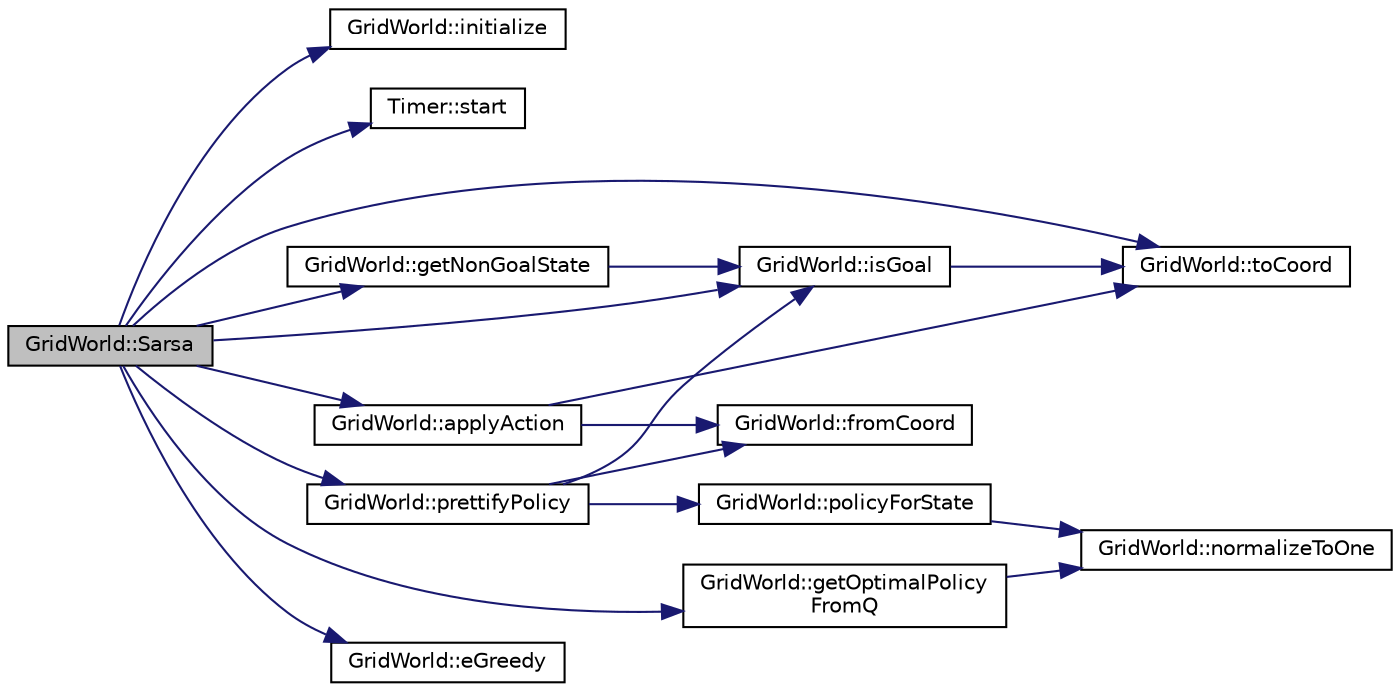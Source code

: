 digraph "GridWorld::Sarsa"
{
  bgcolor="transparent";
  edge [fontname="Helvetica",fontsize="10",labelfontname="Helvetica",labelfontsize="10"];
  node [fontname="Helvetica",fontsize="10",shape=record];
  rankdir="LR";
  Node207 [label="GridWorld::Sarsa",height=0.2,width=0.4,color="black", fillcolor="grey75", style="filled", fontcolor="black"];
  Node207 -> Node208 [color="midnightblue",fontsize="10",style="solid",fontname="Helvetica"];
  Node208 [label="GridWorld::initialize",height=0.2,width=0.4,color="black",URL="$classGridWorld.html#af510ea48d57d45874a0dfeb2b7ffd518"];
  Node207 -> Node209 [color="midnightblue",fontsize="10",style="solid",fontname="Helvetica"];
  Node209 [label="Timer::start",height=0.2,width=0.4,color="black",URL="$classTimer.html#a3a8b5272198d029779dc9302a54305a8",tooltip="Start the timer. "];
  Node207 -> Node210 [color="midnightblue",fontsize="10",style="solid",fontname="Helvetica"];
  Node210 [label="GridWorld::getNonGoalState",height=0.2,width=0.4,color="black",URL="$classGridWorld.html#a32bc48e56c9a7163d2fbf917df9d35c0",tooltip="Selects a random non-goal state. "];
  Node210 -> Node211 [color="midnightblue",fontsize="10",style="solid",fontname="Helvetica"];
  Node211 [label="GridWorld::isGoal",height=0.2,width=0.4,color="black",URL="$classGridWorld.html#a202b7bda8938f3c641c2812dcc9b5ac1",tooltip="Informs whether a state is a goal state in the grid world. "];
  Node211 -> Node212 [color="midnightblue",fontsize="10",style="solid",fontname="Helvetica"];
  Node212 [label="GridWorld::toCoord",height=0.2,width=0.4,color="black",URL="$classGridWorld.html#a03d2aaf35961c3e190e4b7ab12f76e4d",tooltip="Transforms a raster coordinate from the grid world into its corresponding row x column representation..."];
  Node207 -> Node213 [color="midnightblue",fontsize="10",style="solid",fontname="Helvetica"];
  Node213 [label="GridWorld::eGreedy",height=0.2,width=0.4,color="black",URL="$classGridWorld.html#a87fc3feb5c480cfce865c7005d1eaf50",tooltip="Selects an action for a state s following an e-greedy policy. "];
  Node207 -> Node211 [color="midnightblue",fontsize="10",style="solid",fontname="Helvetica"];
  Node207 -> Node212 [color="midnightblue",fontsize="10",style="solid",fontname="Helvetica"];
  Node207 -> Node214 [color="midnightblue",fontsize="10",style="solid",fontname="Helvetica"];
  Node214 [label="GridWorld::applyAction",height=0.2,width=0.4,color="black",URL="$classGridWorld.html#aee5066a1ae4ad067c4ac846c6ed15dea",tooltip="Returns the next state that results from applying an action to a state. "];
  Node214 -> Node212 [color="midnightblue",fontsize="10",style="solid",fontname="Helvetica"];
  Node214 -> Node215 [color="midnightblue",fontsize="10",style="solid",fontname="Helvetica"];
  Node215 [label="GridWorld::fromCoord",height=0.2,width=0.4,color="black",URL="$classGridWorld.html#a5241a21b520fc8c9d4c0110de285aec1",tooltip="Transforms row x column coordinates from the grid world into a raster representation. "];
  Node207 -> Node216 [color="midnightblue",fontsize="10",style="solid",fontname="Helvetica"];
  Node216 [label="GridWorld::getOptimalPolicy\lFromQ",height=0.2,width=0.4,color="black",URL="$classGridWorld.html#a4b12faf8f8641b38927715622a2852c2",tooltip="Updates the policy matrix according to the action values from the Q matrix. "];
  Node216 -> Node217 [color="midnightblue",fontsize="10",style="solid",fontname="Helvetica"];
  Node217 [label="GridWorld::normalizeToOne",height=0.2,width=0.4,color="black",URL="$classGridWorld.html#adf34e6f50b2369c06afdfc8c1ff70caf",tooltip="Normalizes a matriz so its sum equals 1. "];
  Node207 -> Node218 [color="midnightblue",fontsize="10",style="solid",fontname="Helvetica"];
  Node218 [label="GridWorld::prettifyPolicy",height=0.2,width=0.4,color="black",URL="$classGridWorld.html#a9dfe466eee829e7d1b8315b789078be9"];
  Node218 -> Node215 [color="midnightblue",fontsize="10",style="solid",fontname="Helvetica"];
  Node218 -> Node211 [color="midnightblue",fontsize="10",style="solid",fontname="Helvetica"];
  Node218 -> Node219 [color="midnightblue",fontsize="10",style="solid",fontname="Helvetica"];
  Node219 [label="GridWorld::policyForState",height=0.2,width=0.4,color="black",URL="$classGridWorld.html#a483bf6d05d61a8e14f0fab04273d8593",tooltip="Gets the policy for state s "];
  Node219 -> Node217 [color="midnightblue",fontsize="10",style="solid",fontname="Helvetica"];
}
